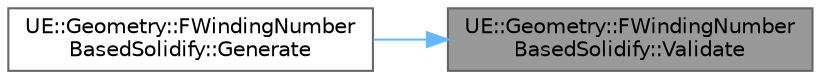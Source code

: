 digraph "UE::Geometry::FWindingNumberBasedSolidify::Validate"
{
 // INTERACTIVE_SVG=YES
 // LATEX_PDF_SIZE
  bgcolor="transparent";
  edge [fontname=Helvetica,fontsize=10,labelfontname=Helvetica,labelfontsize=10];
  node [fontname=Helvetica,fontsize=10,shape=box,height=0.2,width=0.4];
  rankdir="RL";
  Node1 [id="Node000001",label="UE::Geometry::FWindingNumber\lBasedSolidify::Validate",height=0.2,width=0.4,color="gray40", fillcolor="grey60", style="filled", fontcolor="black",tooltip=" "];
  Node1 -> Node2 [id="edge1_Node000001_Node000002",dir="back",color="steelblue1",style="solid",tooltip=" "];
  Node2 [id="Node000002",label="UE::Geometry::FWindingNumber\lBasedSolidify::Generate",height=0.2,width=0.4,color="grey40", fillcolor="white", style="filled",URL="$de/d1b/classUE_1_1Geometry_1_1FWindingNumberBasedSolidify.html#af8d3967c24e2b1e8409918bf5604fe70",tooltip=" "];
}
